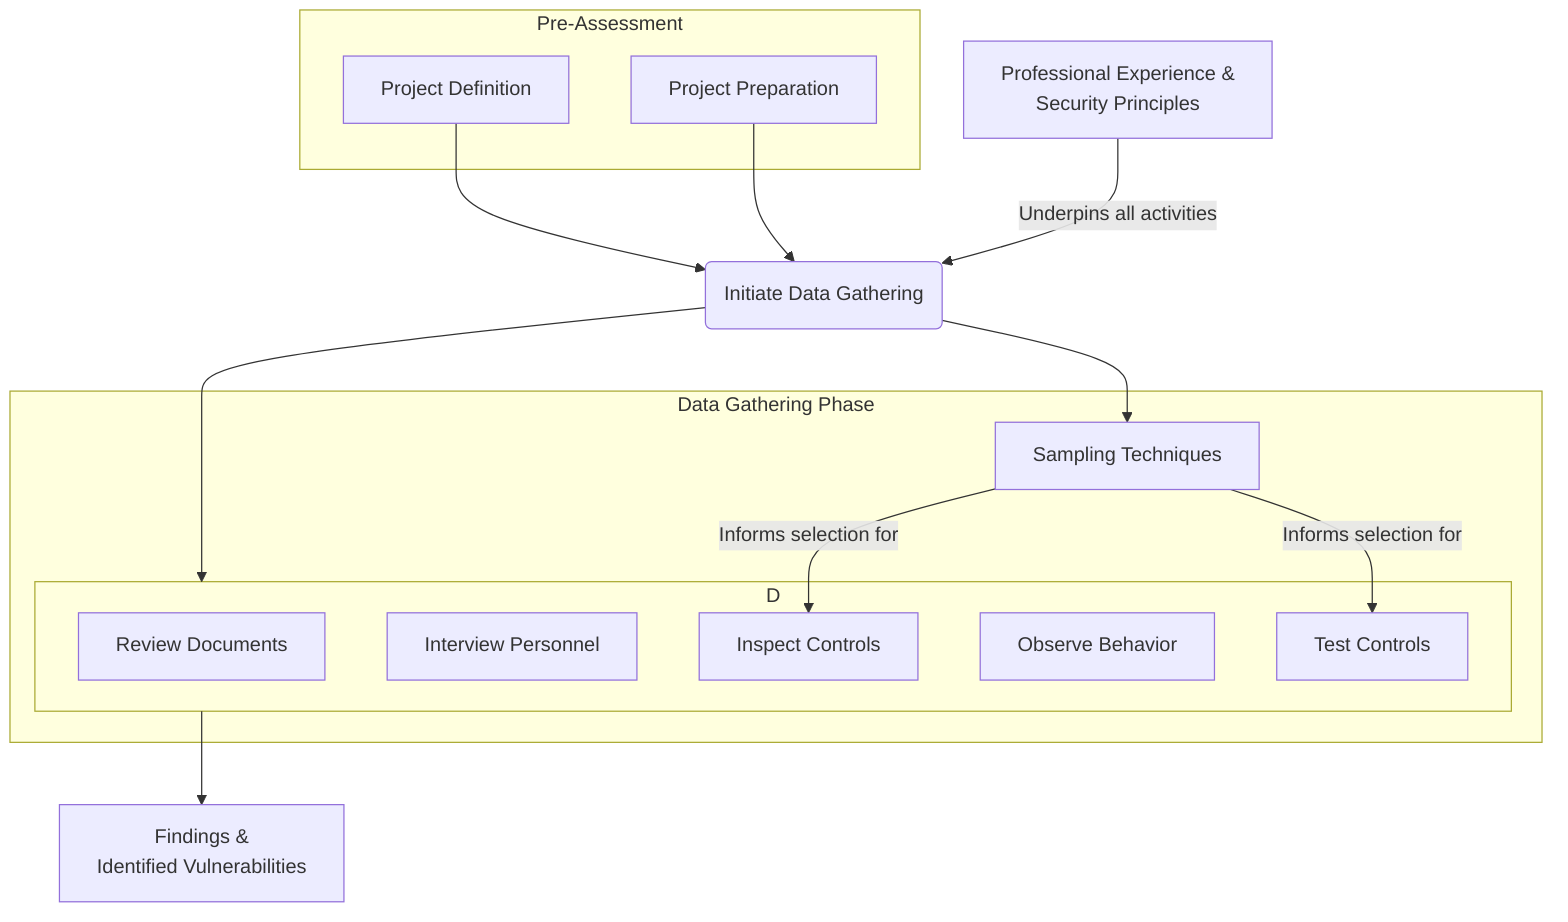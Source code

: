 graph TD
    subgraph Pre-Assessment
        A[Project Definition]
        B[Project Preparation]
    end

    subgraph Data Gathering Phase
        direction LR
        D{RIIOT Method}
        E[Sampling Techniques]
    end
    
    F[Professional Experience &<br>Security Principles]

    A & B --> C(Initiate Data Gathering)
    C --> D
    C --> E
    
    subgraph D
    R[Review Documents]
    I[Interview Personnel]
    IN[Inspect Controls]
    O[Observe Behavior]
    T[Test Controls]
    end

    E -- Informs selection for --> IN
    E -- Informs selection for --> T
    
    F -- Underpins all activities --> C

    D --> G[Findings &<br>Identified Vulnerabilities]